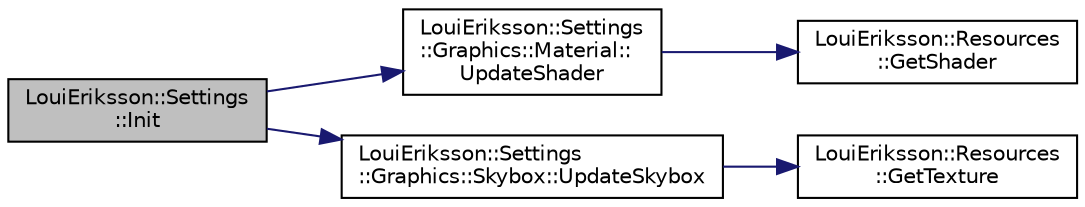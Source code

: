 digraph "LouiEriksson::Settings::Init"
{
 // LATEX_PDF_SIZE
  edge [fontname="Helvetica",fontsize="10",labelfontname="Helvetica",labelfontsize="10"];
  node [fontname="Helvetica",fontsize="10",shape=record];
  rankdir="LR";
  Node1 [label="LouiEriksson::Settings\l::Init",height=0.2,width=0.4,color="black", fillcolor="grey75", style="filled", fontcolor="black",tooltip="Intialise settings on application start."];
  Node1 -> Node2 [color="midnightblue",fontsize="10",style="solid",fontname="Helvetica"];
  Node2 [label="LouiEriksson::Settings\l::Graphics::Material::\lUpdateShader",height=0.2,width=0.4,color="black", fillcolor="white", style="filled",URL="$struct_loui_eriksson_1_1_settings_1_1_graphics_1_1_material.html#a2dbd157a39ddbb149e951ecdc4d14d71",tooltip=" "];
  Node2 -> Node3 [color="midnightblue",fontsize="10",style="solid",fontname="Helvetica"];
  Node3 [label="LouiEriksson::Resources\l::GetShader",height=0.2,width=0.4,color="black", fillcolor="white", style="filled",URL="$class_loui_eriksson_1_1_resources.html#a7c2062c2bfb5d5a3675a1bbc2e0771e5",tooltip=" "];
  Node1 -> Node4 [color="midnightblue",fontsize="10",style="solid",fontname="Helvetica"];
  Node4 [label="LouiEriksson::Settings\l::Graphics::Skybox::UpdateSkybox",height=0.2,width=0.4,color="black", fillcolor="white", style="filled",URL="$struct_loui_eriksson_1_1_settings_1_1_graphics_1_1_skybox.html#aefe5367353ec24123a46bf1632afc8d8",tooltip=" "];
  Node4 -> Node5 [color="midnightblue",fontsize="10",style="solid",fontname="Helvetica"];
  Node5 [label="LouiEriksson::Resources\l::GetTexture",height=0.2,width=0.4,color="black", fillcolor="white", style="filled",URL="$class_loui_eriksson_1_1_resources.html#a0d1a352395262f177f8e0bf9697f1198",tooltip=" "];
}
